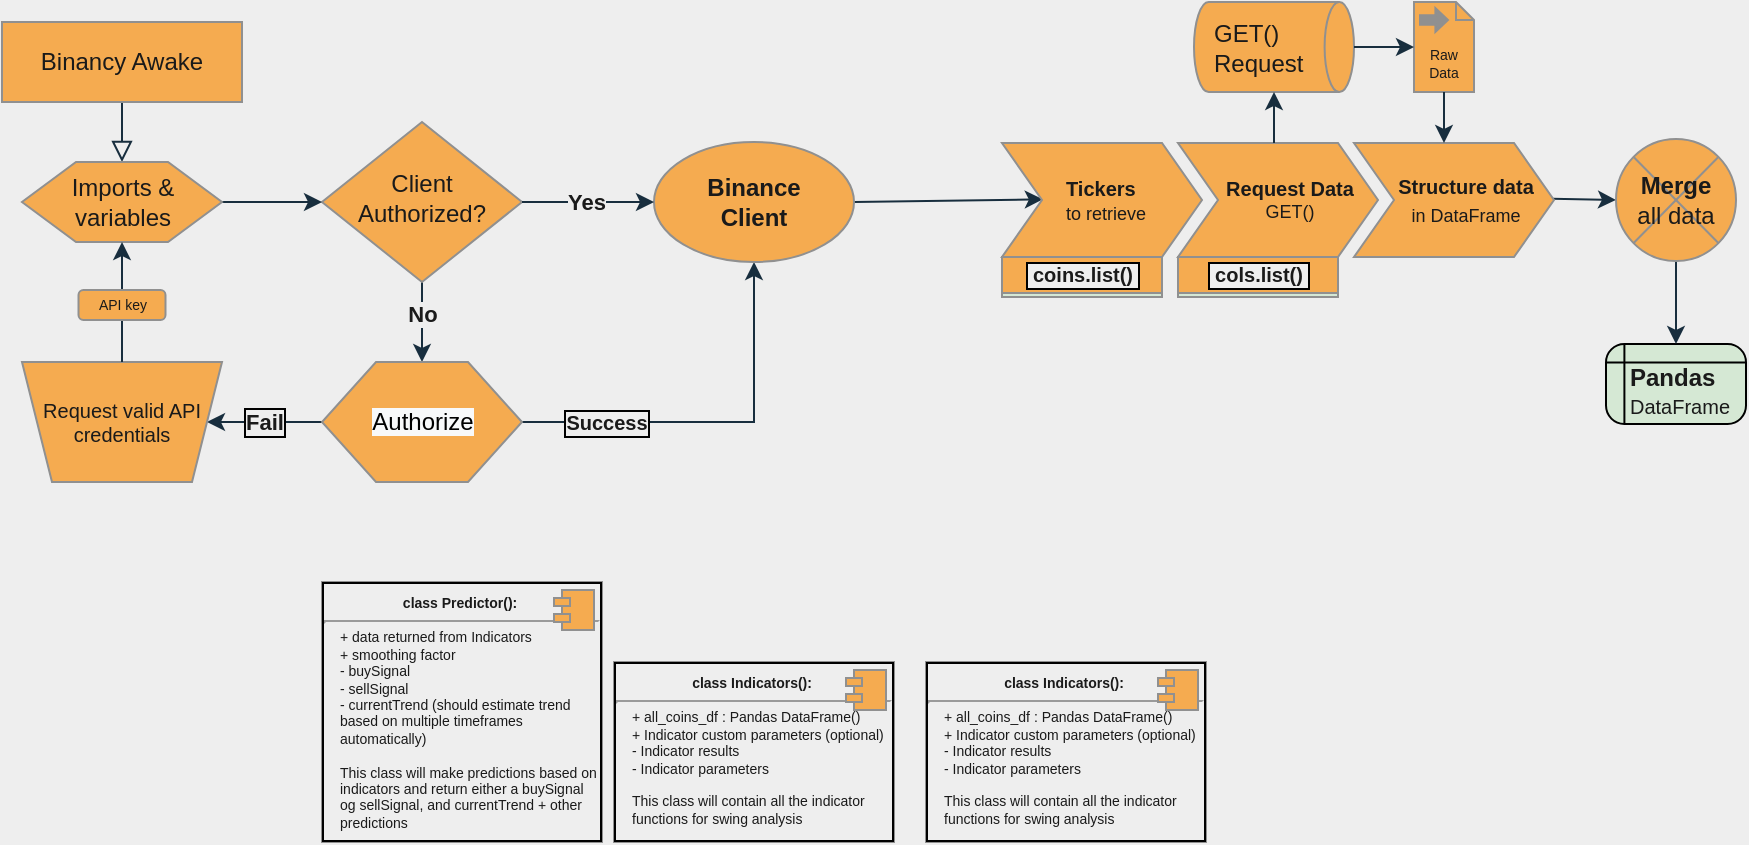 <mxfile>
    <diagram id="C5RBs43oDa-KdzZeNtuy" name="Page-1">
        <mxGraphModel dx="465" dy="387" grid="1" gridSize="10" guides="1" tooltips="1" connect="1" arrows="0" fold="1" page="1" pageScale="1" pageWidth="827" pageHeight="1169" background="#EEEEEE" math="0" shadow="0">
            <root>
                <mxCell id="WIyWlLk6GJQsqaUBKTNV-0"/>
                <mxCell id="WIyWlLk6GJQsqaUBKTNV-1" parent="WIyWlLk6GJQsqaUBKTNV-0"/>
                <mxCell id="WIyWlLk6GJQsqaUBKTNV-2" value="" style="html=1;jettySize=auto;orthogonalLoop=1;fontSize=11;endArrow=block;endFill=0;endSize=8;strokeWidth=1;shadow=0;labelBackgroundColor=none;edgeStyle=orthogonalEdgeStyle;entryX=0.5;entryY=0;entryDx=0;entryDy=0;rounded=0;strokeColor=#182E3E;fontColor=#1A1A1A;" parent="WIyWlLk6GJQsqaUBKTNV-1" source="WIyWlLk6GJQsqaUBKTNV-3" target="5IU3ZJmtMSGMFqscS8Sa-10" edge="1">
                    <mxGeometry relative="1" as="geometry">
                        <mxPoint x="258" y="149" as="targetPoint"/>
                    </mxGeometry>
                </mxCell>
                <mxCell id="WIyWlLk6GJQsqaUBKTNV-3" value="Binancy Awake" style="whiteSpace=wrap;html=1;fontSize=12;glass=0;strokeWidth=1;shadow=0;rounded=0;fillColor=#F5AB50;strokeColor=#909090;fontColor=#1A1A1A;" parent="WIyWlLk6GJQsqaUBKTNV-1" vertex="1">
                    <mxGeometry x="8" y="19" width="120" height="40" as="geometry"/>
                </mxCell>
                <mxCell id="5IU3ZJmtMSGMFqscS8Sa-41" value="No" style="edgeStyle=orthogonalEdgeStyle;orthogonalLoop=1;jettySize=auto;html=1;align=center;verticalAlign=middle;labelPosition=center;verticalLabelPosition=middle;spacing=2;spacingLeft=0;spacingTop=0;spacingRight=0;entryX=0.5;entryY=0;entryDx=0;entryDy=0;exitX=0.5;exitY=1;exitDx=0;exitDy=0;spacingBottom=0;fontStyle=1;rounded=0;strokeColor=#182E3E;fontColor=#1A1A1A;labelBackgroundColor=#EEEEEE;" parent="WIyWlLk6GJQsqaUBKTNV-1" source="WIyWlLk6GJQsqaUBKTNV-6" target="5IU3ZJmtMSGMFqscS8Sa-45" edge="1">
                    <mxGeometry x="-0.2" relative="1" as="geometry">
                        <Array as="points">
                            <mxPoint x="218" y="159"/>
                            <mxPoint x="218" y="159"/>
                        </Array>
                        <mxPoint as="offset"/>
                    </mxGeometry>
                </mxCell>
                <mxCell id="WIyWlLk6GJQsqaUBKTNV-6" value="Client Authorized?" style="rhombus;whiteSpace=wrap;html=1;shadow=0;fontFamily=Helvetica;fontSize=12;align=center;strokeWidth=1;spacing=6;spacingTop=-4;rounded=0;fillColor=#F5AB50;strokeColor=#909090;fontColor=#1A1A1A;" parent="WIyWlLk6GJQsqaUBKTNV-1" vertex="1">
                    <mxGeometry x="168" y="69" width="100" height="80" as="geometry"/>
                </mxCell>
                <mxCell id="5IU3ZJmtMSGMFqscS8Sa-18" value="" style="edgeStyle=orthogonalEdgeStyle;orthogonalLoop=1;jettySize=auto;html=1;rounded=0;strokeColor=#182E3E;fontColor=#1A1A1A;labelBackgroundColor=#EEEEEE;" parent="WIyWlLk6GJQsqaUBKTNV-1" source="5IU3ZJmtMSGMFqscS8Sa-10" target="WIyWlLk6GJQsqaUBKTNV-6" edge="1">
                    <mxGeometry relative="1" as="geometry"/>
                </mxCell>
                <mxCell id="5IU3ZJmtMSGMFqscS8Sa-10" value="Imports &amp;amp; &lt;br&gt;variables" style="verticalLabelPosition=middle;verticalAlign=middle;html=1;shape=hexagon;perimeter=hexagonPerimeter2;arcSize=6;size=0.27;labelPosition=center;align=center;labelBackgroundColor=none;labelBorderColor=none;shadow=0;rounded=0;fillColor=#F5AB50;strokeColor=#909090;fontColor=#1A1A1A;" parent="WIyWlLk6GJQsqaUBKTNV-1" vertex="1">
                    <mxGeometry x="18" y="89" width="100" height="40" as="geometry"/>
                </mxCell>
                <mxCell id="5IU3ZJmtMSGMFqscS8Sa-43" style="edgeStyle=orthogonalEdgeStyle;orthogonalLoop=1;jettySize=auto;html=1;labelBackgroundColor=none;align=center;verticalAlign=bottom;exitX=1;exitY=0.5;exitDx=0;exitDy=0;labelBorderColor=none;rounded=0;strokeColor=#182E3E;fontColor=#1A1A1A;entryX=0.5;entryY=1;entryDx=0;entryDy=0;entryPerimeter=0;" parent="WIyWlLk6GJQsqaUBKTNV-1" source="5IU3ZJmtMSGMFqscS8Sa-45" target="5IU3ZJmtMSGMFqscS8Sa-29" edge="1">
                    <mxGeometry relative="1" as="geometry">
                        <mxPoint x="430" y="219" as="targetPoint"/>
                        <Array as="points">
                            <mxPoint x="384" y="219"/>
                        </Array>
                    </mxGeometry>
                </mxCell>
                <mxCell id="5IU3ZJmtMSGMFqscS8Sa-44" value="Success" style="edgeLabel;align=center;verticalAlign=middle;resizable=0;points=[];labelPosition=center;verticalLabelPosition=middle;fontStyle=1;labelBorderColor=default;spacing=2;fontColor=#1A1A1A;fontSize=10;html=1;spacingTop=0;rounded=0;labelBackgroundColor=#EEEEEE;" parent="5IU3ZJmtMSGMFqscS8Sa-43" vertex="1" connectable="0">
                    <mxGeometry x="-0.647" y="3" relative="1" as="geometry">
                        <mxPoint x="7" y="3" as="offset"/>
                    </mxGeometry>
                </mxCell>
                <mxCell id="5IU3ZJmtMSGMFqscS8Sa-130" value="" style="orthogonalLoop=1;jettySize=auto;html=1;fontSize=9;fontColor=#1A1A1A;align=center;verticalAlign=middle;exitX=1;exitY=0.5;exitDx=0;exitDy=0;exitPerimeter=0;entryX=0.204;entryY=0.494;entryDx=0;entryDy=0;entryPerimeter=0;rounded=0;strokeColor=#182E3E;labelBackgroundColor=#EEEEEE;" parent="WIyWlLk6GJQsqaUBKTNV-1" source="5IU3ZJmtMSGMFqscS8Sa-29" target="5IU3ZJmtMSGMFqscS8Sa-125" edge="1">
                    <mxGeometry relative="1" as="geometry">
                        <mxPoint x="488" y="179" as="targetPoint"/>
                    </mxGeometry>
                </mxCell>
                <mxCell id="5IU3ZJmtMSGMFqscS8Sa-29" value="&lt;span&gt;Binance&lt;br&gt;Client&lt;/span&gt;" style="strokeWidth=1;html=1;shape=mxgraph.flowchart.start_1;whiteSpace=wrap;labelBackgroundColor=none;labelBorderColor=none;align=center;verticalAlign=middle;fontStyle=1;fillColor=#F5AB50;strokeColor=#909090;shadow=0;rounded=0;fontColor=#1A1A1A;" parent="WIyWlLk6GJQsqaUBKTNV-1" vertex="1">
                    <mxGeometry x="334" y="79" width="100" height="60" as="geometry"/>
                </mxCell>
                <mxCell id="5IU3ZJmtMSGMFqscS8Sa-30" value="Yes" style="edgeStyle=orthogonalEdgeStyle;orthogonalLoop=1;jettySize=auto;html=1;align=center;verticalAlign=middle;horizontal=1;fontStyle=1;exitX=1;exitY=0.5;exitDx=0;exitDy=0;spacing=0;rounded=0;strokeColor=#182E3E;fontColor=#1A1A1A;labelBackgroundColor=#EEEEEE;entryX=0;entryY=0.5;entryDx=0;entryDy=0;entryPerimeter=0;" parent="WIyWlLk6GJQsqaUBKTNV-1" source="WIyWlLk6GJQsqaUBKTNV-6" target="5IU3ZJmtMSGMFqscS8Sa-29" edge="1">
                    <mxGeometry x="-0.043" relative="1" as="geometry">
                        <mxPoint x="269" y="109" as="sourcePoint"/>
                        <mxPoint x="300" y="70" as="targetPoint"/>
                        <Array as="points"/>
                        <mxPoint as="offset"/>
                    </mxGeometry>
                </mxCell>
                <mxCell id="5IU3ZJmtMSGMFqscS8Sa-49" value="Fail" style="edgeStyle=orthogonalEdgeStyle;orthogonalLoop=1;jettySize=auto;html=1;align=center;verticalAlign=middle;fontStyle=1;labelBorderColor=default;fontColor=#1A1A1A;jumpSize=6;rounded=0;strokeColor=#182E3E;labelBackgroundColor=#EEEEEE;" parent="WIyWlLk6GJQsqaUBKTNV-1" source="5IU3ZJmtMSGMFqscS8Sa-45" target="5IU3ZJmtMSGMFqscS8Sa-48" edge="1">
                    <mxGeometry relative="1" as="geometry"/>
                </mxCell>
                <mxCell id="5IU3ZJmtMSGMFqscS8Sa-45" value="&#10;&#10;&lt;span style=&quot;color: rgb(0, 0, 0); font-family: helvetica; font-size: 12px; font-style: normal; font-weight: 400; letter-spacing: normal; text-align: center; text-indent: 0px; text-transform: none; word-spacing: 0px; background-color: rgb(248, 249, 250); display: inline; float: none;&quot;&gt;Authorize&lt;/span&gt;&#10;&#10;" style="verticalLabelPosition=middle;verticalAlign=middle;html=1;shape=hexagon;perimeter=hexagonPerimeter2;arcSize=6;size=0.27;shadow=0;labelBackgroundColor=none;labelBorderColor=none;labelPosition=center;align=center;rounded=0;fillColor=#F5AB50;strokeColor=#909090;fontColor=#1A1A1A;" parent="WIyWlLk6GJQsqaUBKTNV-1" vertex="1">
                    <mxGeometry x="168" y="189" width="100" height="60" as="geometry"/>
                </mxCell>
                <mxCell id="5IU3ZJmtMSGMFqscS8Sa-48" value="Request valid API credentials" style="verticalLabelPosition=middle;verticalAlign=middle;shape=trapezoid;perimeter=trapezoidPerimeter;size=0.15;arcSize=10;flipV=1;labelPosition=center;align=center;shadow=0;labelBackgroundColor=none;labelBorderColor=none;fontSize=10;html=1;whiteSpace=wrap;rounded=0;fillColor=#F5AB50;strokeColor=#909090;fontColor=#1A1A1A;" parent="WIyWlLk6GJQsqaUBKTNV-1" vertex="1">
                    <mxGeometry x="18" y="189" width="100" height="60" as="geometry"/>
                </mxCell>
                <mxCell id="5IU3ZJmtMSGMFqscS8Sa-67" value="" style="endArrow=classic;html=1;fontSize=10;align=center;verticalAlign=middle;exitX=0.5;exitY=0;exitDx=0;exitDy=0;entryX=0.5;entryY=1;entryDx=0;entryDy=0;rounded=0;strokeColor=#182E3E;fontColor=#1A1A1A;labelBackgroundColor=#EEEEEE;" parent="WIyWlLk6GJQsqaUBKTNV-1" source="5IU3ZJmtMSGMFqscS8Sa-48" target="5IU3ZJmtMSGMFqscS8Sa-10" edge="1">
                    <mxGeometry relative="1" as="geometry">
                        <mxPoint x="218" y="229" as="sourcePoint"/>
                        <mxPoint x="83" y="141" as="targetPoint"/>
                    </mxGeometry>
                </mxCell>
                <mxCell id="5IU3ZJmtMSGMFqscS8Sa-83" value="API key" style="strokeWidth=1;html=1;shadow=0;dashed=0;shape=mxgraph.ios.iTextInput;strokeColor=#909090;align=center;buttonText=;fontSize=7;labelBackgroundColor=none;labelBorderColor=none;fontColor=#1A1A1A;fillColor=#F5AB50;rounded=0;" parent="WIyWlLk6GJQsqaUBKTNV-1" vertex="1">
                    <mxGeometry x="46.25" y="153" width="43.5" height="15" as="geometry"/>
                </mxCell>
                <mxCell id="5IU3ZJmtMSGMFqscS8Sa-225" value="" style="endArrow=classic;html=1;labelBorderColor=default;fontSize=7;fontColor=#1A1A1A;startSize=18;align=center;verticalAlign=middle;jumpSize=6;entryX=0;entryY=0.5;entryDx=0;entryDy=0;exitX=0.99;exitY=0.488;exitDx=0;exitDy=0;exitPerimeter=0;rounded=0;strokeColor=#182E3E;labelBackgroundColor=#EEEEEE;" parent="WIyWlLk6GJQsqaUBKTNV-1" source="5IU3ZJmtMSGMFqscS8Sa-127" target="5IU3ZJmtMSGMFqscS8Sa-250" edge="1">
                    <mxGeometry x="492" y="149" width="50" height="50" as="geometry">
                        <mxPoint x="808" y="209" as="sourcePoint"/>
                        <mxPoint x="819" y="215.5" as="targetPoint"/>
                        <Array as="points"/>
                    </mxGeometry>
                </mxCell>
                <mxCell id="5IU3ZJmtMSGMFqscS8Sa-233" value="" style="group;rounded=0;fontColor=#1A1A1A;" parent="WIyWlLk6GJQsqaUBKTNV-1" vertex="1" connectable="0">
                    <mxGeometry x="508" y="9" width="276" height="300" as="geometry"/>
                </mxCell>
                <mxCell id="5IU3ZJmtMSGMFqscS8Sa-229" value="" style="group;rounded=0;fontColor=#1A1A1A;" parent="5IU3ZJmtMSGMFqscS8Sa-233" vertex="1" connectable="0">
                    <mxGeometry y="70.5" width="195" height="229.5" as="geometry"/>
                </mxCell>
                <mxCell id="5IU3ZJmtMSGMFqscS8Sa-125" value="&lt;span&gt;&lt;b&gt;Tickers &lt;/b&gt;&lt;br&gt;&lt;font style=&quot;font-size: 9px&quot;&gt;to retrieve&lt;/font&gt;&lt;/span&gt;" style="shape=step;perimeter=stepPerimeter;fixedSize=1;points=[];shadow=0;labelBackgroundColor=none;labelBorderColor=none;fontSize=10;fontColor=#1A1A1A;strokeColor=#909090;strokeWidth=1;fillColor=#F5AB50;align=left;verticalAlign=middle;html=1;whiteSpace=wrap;spacingLeft=30;rounded=0;" parent="5IU3ZJmtMSGMFqscS8Sa-229" vertex="1">
                    <mxGeometry width="100" height="57" as="geometry"/>
                </mxCell>
                <mxCell id="5IU3ZJmtMSGMFqscS8Sa-200" value="&amp;nbsp;coins.list()&amp;nbsp;" style="swimlane;fontStyle=1;childLayout=stackLayout;horizontal=1;startSize=18;horizontalStack=0;resizeParent=1;resizeParentMax=0;resizeLast=0;collapsible=1;marginBottom=0;align=center;fontSize=10;shadow=0;labelBorderColor=default;fontColor=#1A1A1A;strokeColor=#909090;strokeWidth=1;fillColor=#F5AB50;html=1;spacing=0;spacingLeft=0;spacingRight=0;spacingBottom=2;swimlaneFillColor=#D5E8D4;swimlaneLine=1;glass=0;dropTarget=1;container=0;autosize=1;direction=west;portConstraint=none;treeFolding=0;comic=0;flipV=1;flipH=1;arcSize=0;rounded=0;labelBackgroundColor=#EEEEEE;" parent="5IU3ZJmtMSGMFqscS8Sa-229" vertex="1" collapsed="1">
                    <mxGeometry y="57" width="80" height="20" as="geometry">
                        <mxRectangle y="57" width="80" height="76" as="alternateBounds"/>
                    </mxGeometry>
                </mxCell>
                <mxCell id="5IU3ZJmtMSGMFqscS8Sa-201" value="BTC" style="text;strokeColor=none;fillColor=none;spacingLeft=0;spacingRight=0;overflow=hidden;rotatable=0;points=[[0,0.5],[1,0.5]];portConstraint=eastwest;fontSize=7;shadow=0;labelBorderColor=default;fontColor=#1A1A1A;align=center;verticalAlign=middle;html=1;whiteSpace=wrap;spacing=0;spacingTop=0;spacingBottom=0;rounded=0;labelBackgroundColor=#EEEEEE;" parent="5IU3ZJmtMSGMFqscS8Sa-200" vertex="1">
                    <mxGeometry y="18" width="80" height="14" as="geometry"/>
                </mxCell>
                <mxCell id="5IU3ZJmtMSGMFqscS8Sa-202" value="DOGE" style="text;strokeColor=none;fillColor=none;spacingLeft=0;spacingRight=0;overflow=hidden;rotatable=0;points=[[0,0.5],[1,0.5]];portConstraint=eastwest;fontSize=7;shadow=0;labelBorderColor=default;fontColor=#1A1A1A;align=center;verticalAlign=middle;html=1;spacing=0;spacingTop=0;spacingBottom=0;rounded=0;labelBackgroundColor=#EEEEEE;" parent="5IU3ZJmtMSGMFqscS8Sa-200" vertex="1">
                    <mxGeometry y="32" width="80" height="14" as="geometry"/>
                </mxCell>
                <mxCell id="5IU3ZJmtMSGMFqscS8Sa-203" value="ETH" style="text;strokeColor=none;fillColor=none;spacingLeft=0;spacingRight=0;overflow=hidden;rotatable=0;points=[[0,0.5],[1,0.5]];portConstraint=eastwest;fontSize=7;shadow=0;labelBorderColor=default;fontColor=#1A1A1A;align=center;verticalAlign=middle;html=1;spacing=0;spacingBottom=1;spacingTop=0;rounded=0;labelBackgroundColor=#EEEEEE;" parent="5IU3ZJmtMSGMFqscS8Sa-200" vertex="1">
                    <mxGeometry y="46" width="80" height="15" as="geometry"/>
                </mxCell>
                <mxCell id="5IU3ZJmtMSGMFqscS8Sa-204" value="ADA" style="text;strokeColor=none;fillColor=none;spacingLeft=0;spacingRight=0;overflow=hidden;rotatable=0;points=[[0,0.5],[1,0.5]];portConstraint=eastwest;fontSize=7;shadow=0;labelBorderColor=default;fontColor=#1A1A1A;align=center;verticalAlign=middle;html=1;spacing=0;spacingBottom=0;spacingTop=-3;rounded=0;labelBackgroundColor=#EEEEEE;" parent="5IU3ZJmtMSGMFqscS8Sa-200" vertex="1">
                    <mxGeometry y="61" width="80" height="15" as="geometry"/>
                </mxCell>
                <mxCell id="5IU3ZJmtMSGMFqscS8Sa-231" value="" style="group;rounded=0;fontColor=#1A1A1A;" parent="5IU3ZJmtMSGMFqscS8Sa-233" vertex="1" connectable="0">
                    <mxGeometry x="88" width="100" height="206.5" as="geometry"/>
                </mxCell>
                <object label="&lt;div style=&quot;font-size: 12px&quot;&gt;GET() Request&lt;/div&gt;" symbol="f'{coin}USDT'" interval="client.KLINE_INTERVAL_1MINUTE" start_str="start_str" end_str="end_str" id="5IU3ZJmtMSGMFqscS8Sa-120">
                    <mxCell style="strokeWidth=1;html=1;shape=mxgraph.flowchart.direct_data;whiteSpace=wrap;shadow=0;labelBackgroundColor=none;labelBorderColor=none;fontSize=11;align=left;verticalAlign=middle;labelPosition=center;verticalLabelPosition=middle;spacingTop=0;spacingBottom=0;spacingRight=0;spacingLeft=8;fontStyle=0;fillColor=#F5AB50;strokeColor=#909090;fontColor=#1A1A1A;rounded=0;" parent="5IU3ZJmtMSGMFqscS8Sa-231" vertex="1">
                        <mxGeometry x="8" width="80" height="45" as="geometry"/>
                    </mxCell>
                </object>
                <mxCell id="5IU3ZJmtMSGMFqscS8Sa-230" value="" style="group;rounded=0;fontColor=#1A1A1A;" parent="5IU3ZJmtMSGMFqscS8Sa-231" vertex="1" connectable="0">
                    <mxGeometry y="70.5" width="100" height="136" as="geometry"/>
                </mxCell>
                <mxCell id="5IU3ZJmtMSGMFqscS8Sa-219" value="&amp;nbsp;cols.list()&amp;nbsp;" style="swimlane;fontStyle=1;childLayout=stackLayout;horizontal=1;startSize=18;horizontalStack=0;resizeParent=1;resizeParentMax=0;resizeLast=0;collapsible=1;marginBottom=0;align=center;fontSize=10;shadow=0;labelBorderColor=default;fontColor=#1A1A1A;strokeColor=#909090;strokeWidth=1;fillColor=#F5AB50;html=1;spacing=0;spacingLeft=0;spacingRight=0;spacingBottom=2;swimlaneFillColor=#D5E8D4;swimlaneLine=1;glass=0;dropTarget=1;container=0;autosize=1;direction=west;portConstraint=none;treeFolding=0;comic=0;flipV=1;flipH=1;arcSize=0;verticalAlign=middle;spacingTop=0;rounded=0;labelBackgroundColor=#EEEEEE;" parent="5IU3ZJmtMSGMFqscS8Sa-230" vertex="1" collapsed="1">
                    <mxGeometry y="57" width="80" height="20" as="geometry">
                        <mxRectangle y="57" width="80" height="79" as="alternateBounds"/>
                    </mxGeometry>
                </mxCell>
                <mxCell id="5IU3ZJmtMSGMFqscS8Sa-220" value="BTC" style="text;strokeColor=none;fillColor=none;spacingLeft=0;spacingRight=0;overflow=hidden;rotatable=0;points=[[0,0.5],[1,0.5]];portConstraint=eastwest;fontSize=7;shadow=0;labelBorderColor=default;fontColor=#1A1A1A;align=center;verticalAlign=middle;html=1;whiteSpace=wrap;spacing=0;spacingTop=0;spacingBottom=0;rounded=0;labelBackgroundColor=#EEEEEE;" parent="5IU3ZJmtMSGMFqscS8Sa-219" vertex="1">
                    <mxGeometry y="18" width="80" height="17" as="geometry"/>
                </mxCell>
                <mxCell id="5IU3ZJmtMSGMFqscS8Sa-221" value="DOGE" style="text;strokeColor=none;fillColor=none;spacingLeft=0;spacingRight=0;overflow=hidden;rotatable=0;points=[[0,0.5],[1,0.5]];portConstraint=eastwest;fontSize=7;shadow=0;labelBorderColor=default;fontColor=#1A1A1A;align=center;verticalAlign=middle;html=1;spacing=0;spacingTop=0;spacingBottom=0;rounded=0;labelBackgroundColor=#EEEEEE;" parent="5IU3ZJmtMSGMFqscS8Sa-219" vertex="1">
                    <mxGeometry y="35" width="80" height="14" as="geometry"/>
                </mxCell>
                <mxCell id="5IU3ZJmtMSGMFqscS8Sa-222" value="ETH" style="text;strokeColor=none;fillColor=none;spacingLeft=0;spacingRight=0;overflow=hidden;rotatable=0;points=[[0,0.5],[1,0.5]];portConstraint=eastwest;fontSize=7;shadow=0;labelBorderColor=default;fontColor=#1A1A1A;align=center;verticalAlign=middle;html=1;spacing=0;spacingBottom=1;spacingTop=0;rounded=0;labelBackgroundColor=#EEEEEE;" parent="5IU3ZJmtMSGMFqscS8Sa-219" vertex="1">
                    <mxGeometry y="49" width="80" height="15" as="geometry"/>
                </mxCell>
                <mxCell id="5IU3ZJmtMSGMFqscS8Sa-223" value="ADA" style="text;strokeColor=none;fillColor=none;spacingLeft=0;spacingRight=0;overflow=hidden;rotatable=0;points=[[0,0.5],[1,0.5]];portConstraint=eastwest;fontSize=7;shadow=0;labelBorderColor=default;fontColor=#1A1A1A;align=center;verticalAlign=middle;html=1;spacing=0;spacingBottom=0;spacingTop=-3;rounded=0;labelBackgroundColor=#EEEEEE;" parent="5IU3ZJmtMSGMFqscS8Sa-219" vertex="1">
                    <mxGeometry y="64" width="80" height="15" as="geometry"/>
                </mxCell>
                <mxCell id="5IU3ZJmtMSGMFqscS8Sa-126" value="&lt;div&gt;&lt;span&gt;&lt;b&gt;&lt;font style=&quot;font-size: 10px&quot;&gt;Request Data&lt;/font&gt;&lt;/b&gt;&lt;/span&gt;&lt;/div&gt;&lt;font size=&quot;1&quot;&gt;&lt;div style=&quot;font-size: 9px&quot;&gt;GET()&lt;/div&gt;&lt;/font&gt;" style="shape=step;perimeter=stepPerimeter;fixedSize=1;points=[];shadow=0;labelBackgroundColor=none;labelBorderColor=none;fontSize=8;fontColor=#1A1A1A;strokeColor=#909090;strokeWidth=1;fillColor=#F5AB50;align=center;verticalAlign=middle;whiteSpace=wrap;html=1;spacingLeft=12;labelPosition=center;verticalLabelPosition=middle;rounded=0;" parent="5IU3ZJmtMSGMFqscS8Sa-230" vertex="1">
                    <mxGeometry width="100" height="57" as="geometry"/>
                </mxCell>
                <mxCell id="5IU3ZJmtMSGMFqscS8Sa-210" value="" style="endArrow=classic;html=1;labelBorderColor=default;fontSize=7;fontColor=#1A1A1A;align=center;verticalAlign=middle;jumpSize=6;entryX=0.5;entryY=1;entryDx=0;entryDy=0;entryPerimeter=0;exitX=0.48;exitY=0;exitDx=0;exitDy=0;exitPerimeter=0;rounded=0;strokeColor=#182E3E;labelBackgroundColor=#EEEEEE;" parent="5IU3ZJmtMSGMFqscS8Sa-231" source="5IU3ZJmtMSGMFqscS8Sa-126" target="5IU3ZJmtMSGMFqscS8Sa-120" edge="1">
                    <mxGeometry width="50" height="50" relative="1" as="geometry">
                        <mxPoint x="640" y="130" as="sourcePoint"/>
                        <mxPoint x="630" y="180" as="targetPoint"/>
                    </mxGeometry>
                </mxCell>
                <mxCell id="5IU3ZJmtMSGMFqscS8Sa-232" value="" style="group;rounded=0;fontColor=#1A1A1A;" parent="5IU3ZJmtMSGMFqscS8Sa-233" vertex="1" connectable="0">
                    <mxGeometry x="176" width="100" height="127.5" as="geometry"/>
                </mxCell>
                <object label="Raw&lt;br&gt;Data" placeholders="1" type="list" name="klines" description="raw data from get() request" id="5IU3ZJmtMSGMFqscS8Sa-103">
                    <mxCell style="shape=mxgraph.bpmn.data;labelPosition=center;verticalLabelPosition=middle;align=center;verticalAlign=bottom;whiteSpace=wrap;size=9;html=1;bpmnTransferType=output;shadow=0;labelBackgroundColor=none;labelBorderColor=none;fontSize=7;spacingBottom=3;fillColor=#F5AB50;strokeColor=#909090;isCollection=0;rounded=0;fontColor=#1A1A1A;" parent="5IU3ZJmtMSGMFqscS8Sa-232" vertex="1">
                        <mxGeometry x="30" width="30" height="45" as="geometry"/>
                    </mxCell>
                </object>
                <object label="&lt;font style=&quot;font-size: 9px&quot;&gt;&lt;b&gt;&lt;font style=&quot;font-size: 10px&quot;&gt;Structure data&lt;br&gt;&lt;/font&gt;&lt;/b&gt;in DataFrame&lt;br&gt;&lt;/font&gt;" rows="" columns="" id="5IU3ZJmtMSGMFqscS8Sa-127">
                    <mxCell style="shape=step;perimeter=stepPerimeter;fixedSize=1;points=[];shadow=0;labelBackgroundColor=none;labelBorderColor=none;fontSize=11;fontColor=#1A1A1A;strokeColor=#909090;strokeWidth=1;fillColor=#F5AB50;align=center;verticalAlign=middle;html=1;spacingLeft=12;whiteSpace=wrap;spacing=0;rounded=0;" parent="5IU3ZJmtMSGMFqscS8Sa-232" vertex="1">
                        <mxGeometry y="70.5" width="100" height="57" as="geometry"/>
                    </mxCell>
                </object>
                <mxCell id="5IU3ZJmtMSGMFqscS8Sa-212" value="" style="endArrow=classic;html=1;labelBorderColor=default;fontSize=7;fontColor=#1A1A1A;align=center;verticalAlign=middle;jumpSize=6;entryX=0.45;entryY=0;entryDx=0;entryDy=0;entryPerimeter=0;exitX=0.5;exitY=1;exitDx=0;exitDy=0;exitPerimeter=0;rounded=0;strokeColor=#182E3E;labelBackgroundColor=#EEEEEE;" parent="5IU3ZJmtMSGMFqscS8Sa-232" source="5IU3ZJmtMSGMFqscS8Sa-103" target="5IU3ZJmtMSGMFqscS8Sa-127" edge="1">
                    <mxGeometry width="50" height="50" relative="1" as="geometry">
                        <mxPoint x="650" y="200" as="sourcePoint"/>
                        <mxPoint x="700" y="150" as="targetPoint"/>
                    </mxGeometry>
                </mxCell>
                <mxCell id="5IU3ZJmtMSGMFqscS8Sa-211" value="" style="endArrow=classic;html=1;labelBorderColor=default;fontSize=7;fontColor=#1A1A1A;align=center;verticalAlign=middle;jumpSize=6;entryX=0;entryY=0.5;entryDx=0;entryDy=0;entryPerimeter=0;exitX=1;exitY=0.5;exitDx=0;exitDy=0;exitPerimeter=0;rounded=0;strokeColor=#182E3E;labelBackgroundColor=#EEEEEE;" parent="5IU3ZJmtMSGMFqscS8Sa-233" source="5IU3ZJmtMSGMFqscS8Sa-120" target="5IU3ZJmtMSGMFqscS8Sa-103" edge="1">
                    <mxGeometry width="50" height="50" relative="1" as="geometry">
                        <mxPoint x="580" y="230" as="sourcePoint"/>
                        <mxPoint x="630" y="180" as="targetPoint"/>
                    </mxGeometry>
                </mxCell>
                <mxCell id="5IU3ZJmtMSGMFqscS8Sa-241" value="&lt;p style=&quot;margin: 0px ; margin-top: 6px ; text-align: center&quot;&gt;&lt;b&gt;class Indicators():&amp;nbsp;&lt;/b&gt;&lt;/p&gt;&lt;hr&gt;&lt;p style=&quot;margin: 0px ; margin-left: 8px&quot;&gt;+ all_coins_df : Pandas DataFrame()&lt;br&gt;&lt;/p&gt;&lt;p style=&quot;margin: 0px ; margin-left: 8px&quot;&gt;+ Indicator custom parameters (optional)&lt;/p&gt;&lt;p style=&quot;margin: 0px ; margin-left: 8px&quot;&gt;- Indicator results&lt;/p&gt;&lt;p style=&quot;margin: 0px ; margin-left: 8px&quot;&gt;- Indicator parameters&lt;/p&gt;&lt;p style=&quot;margin: 0px ; margin-left: 8px&quot;&gt;&lt;br&gt;&lt;/p&gt;&lt;p style=&quot;margin: 0px ; margin-left: 8px&quot;&gt;This class will contain all the indicator functions for swing analysis&lt;/p&gt;" style="align=left;overflow=fill;html=1;dropTarget=0;shadow=0;glass=0;labelBorderColor=default;comic=0;fontSize=7;fontColor=#1A1A1A;startSize=18;strokeColor=#909090;strokeWidth=1;fillColor=#F5AB50;rounded=0;labelBackgroundColor=#EEEEEE;whiteSpace=wrap;" parent="WIyWlLk6GJQsqaUBKTNV-1" vertex="1">
                    <mxGeometry x="314" y="339" width="140" height="90" as="geometry"/>
                </mxCell>
                <mxCell id="5IU3ZJmtMSGMFqscS8Sa-242" value="" style="shape=component;jettyWidth=8;jettyHeight=4;shadow=0;glass=0;labelBorderColor=default;comic=0;fontSize=7;fontColor=#1A1A1A;startSize=18;strokeColor=#909090;strokeWidth=1;fillColor=#F5AB50;align=center;verticalAlign=middle;html=1;rounded=0;labelBackgroundColor=#EEEEEE;" parent="5IU3ZJmtMSGMFqscS8Sa-241" vertex="1">
                    <mxGeometry x="1" width="20" height="20" relative="1" as="geometry">
                        <mxPoint x="-24" y="4" as="offset"/>
                    </mxGeometry>
                </mxCell>
                <mxCell id="5IU3ZJmtMSGMFqscS8Sa-243" value="&lt;p style=&quot;margin: 0px ; margin-top: 6px ; text-align: center&quot;&gt;&lt;b&gt;class Predictor():&amp;nbsp;&lt;/b&gt;&lt;/p&gt;&lt;hr&gt;&lt;p style=&quot;margin: 0px ; margin-left: 8px&quot;&gt;+ data returned from Indicators&lt;br&gt;&lt;/p&gt;&lt;p style=&quot;margin: 0px ; margin-left: 8px&quot;&gt;+ smoothing factor&lt;/p&gt;&lt;p style=&quot;margin: 0px ; margin-left: 8px&quot;&gt;- buySignal&lt;/p&gt;&lt;p style=&quot;margin: 0px ; margin-left: 8px&quot;&gt;- sellSignal&lt;/p&gt;&lt;p style=&quot;margin: 0px ; margin-left: 8px&quot;&gt;- currentTrend (should estimate trend based on multiple timeframes automatically)&lt;/p&gt;&lt;p style=&quot;margin: 0px ; margin-left: 8px&quot;&gt;&lt;br&gt;&lt;/p&gt;&lt;p style=&quot;margin: 0px ; margin-left: 8px&quot;&gt;This class will make predictions based on indicators and return either a buySignal og sellSignal, and currentTrend + other predictions&lt;/p&gt;" style="align=left;overflow=fill;html=1;dropTarget=0;shadow=0;glass=0;labelBorderColor=default;comic=0;fontSize=7;fontColor=#1A1A1A;startSize=18;strokeColor=#909090;strokeWidth=1;fillColor=#F5AB50;rounded=0;labelBackgroundColor=#EEEEEE;whiteSpace=wrap;" parent="WIyWlLk6GJQsqaUBKTNV-1" vertex="1">
                    <mxGeometry x="168" y="299" width="140" height="130" as="geometry"/>
                </mxCell>
                <mxCell id="5IU3ZJmtMSGMFqscS8Sa-244" value="" style="shape=component;jettyWidth=8;jettyHeight=4;shadow=0;glass=0;labelBorderColor=default;comic=0;fontSize=7;fontColor=#1A1A1A;startSize=18;strokeColor=#909090;strokeWidth=1;fillColor=#F5AB50;align=center;verticalAlign=middle;html=1;rounded=0;labelBackgroundColor=#EEEEEE;" parent="5IU3ZJmtMSGMFqscS8Sa-243" vertex="1">
                    <mxGeometry x="1" width="20" height="20" relative="1" as="geometry">
                        <mxPoint x="-24" y="4" as="offset"/>
                    </mxGeometry>
                </mxCell>
                <object label="&lt;div&gt;&lt;b&gt;&lt;font style=&quot;font-size: 12px&quot;&gt;Pandas&lt;/font&gt;&lt;/b&gt;&lt;/div&gt;&lt;div&gt;&lt;font style=&quot;font-size: 10px&quot;&gt; DataFrame&lt;/font&gt;&lt;/div&gt;&lt;font style=&quot;font-size: 11px&quot;&gt;&lt;br style=&quot;font-size: 11px&quot;&gt;&lt;/font&gt;" all_coins_df="pd.DataFrame()" id="5IU3ZJmtMSGMFqscS8Sa-246">
                    <mxCell style="shape=internalStorage;whiteSpace=wrap;html=1;dx=0;dy=0;rounded=1;arcSize=23;strokeWidth=1;shadow=0;labelBackgroundColor=none;labelBorderColor=none;sketch=0;fontSize=11;align=left;verticalAlign=middle;labelPosition=center;verticalLabelPosition=middle;spacingLeft=10;spacingTop=20;fillColor=#d5e8d4;strokeColor=#000000;spacingBottom=0;fontColor=#1A1A1A;" parent="WIyWlLk6GJQsqaUBKTNV-1" vertex="1">
                        <mxGeometry x="810" y="180" width="70" height="40" as="geometry"/>
                    </mxCell>
                </object>
                <mxCell id="5IU3ZJmtMSGMFqscS8Sa-252" style="rounded=1;sketch=0;orthogonalLoop=1;jettySize=auto;html=1;exitX=0.5;exitY=1;exitDx=0;exitDy=0;entryX=0.5;entryY=0;entryDx=0;entryDy=0;fontColor=#1A1A1A;strokeColor=#182E3E;" parent="WIyWlLk6GJQsqaUBKTNV-1" source="5IU3ZJmtMSGMFqscS8Sa-250" target="5IU3ZJmtMSGMFqscS8Sa-246" edge="1">
                    <mxGeometry relative="1" as="geometry"/>
                </mxCell>
                <object label="&lt;b&gt;Merge&lt;/b&gt;&lt;br&gt;all data" all_coins_df="DataFrame()" coin_df="DataFrame()" id="5IU3ZJmtMSGMFqscS8Sa-250">
                    <mxCell style="shape=sumEllipse;perimeter=ellipsePerimeter;whiteSpace=wrap;html=1;backgroundOutline=1;rounded=0;sketch=0;fontColor=#1A1A1A;strokeColor=#909090;fillColor=#F5AB50;" parent="WIyWlLk6GJQsqaUBKTNV-1" vertex="1">
                        <mxGeometry x="815" y="77.5" width="60" height="61" as="geometry"/>
                    </mxCell>
                </object>
                <mxCell id="0" value="&lt;p style=&quot;margin: 0px ; margin-top: 6px ; text-align: center&quot;&gt;&lt;b&gt;class Indicators():&amp;nbsp;&lt;/b&gt;&lt;/p&gt;&lt;hr&gt;&lt;p style=&quot;margin: 0px ; margin-left: 8px&quot;&gt;+ all_coins_df : Pandas DataFrame()&lt;br&gt;&lt;/p&gt;&lt;p style=&quot;margin: 0px ; margin-left: 8px&quot;&gt;+ Indicator custom parameters (optional)&lt;/p&gt;&lt;p style=&quot;margin: 0px ; margin-left: 8px&quot;&gt;- Indicator results&lt;/p&gt;&lt;p style=&quot;margin: 0px ; margin-left: 8px&quot;&gt;- Indicator parameters&lt;/p&gt;&lt;p style=&quot;margin: 0px ; margin-left: 8px&quot;&gt;&lt;br&gt;&lt;/p&gt;&lt;p style=&quot;margin: 0px ; margin-left: 8px&quot;&gt;This class will contain all the indicator functions for swing analysis&lt;/p&gt;" style="align=left;overflow=fill;html=1;dropTarget=0;shadow=0;glass=0;labelBorderColor=default;comic=0;fontSize=7;fontColor=#1A1A1A;startSize=18;strokeColor=#909090;strokeWidth=1;fillColor=#F5AB50;rounded=0;labelBackgroundColor=#EEEEEE;whiteSpace=wrap;" vertex="1" parent="WIyWlLk6GJQsqaUBKTNV-1">
                    <mxGeometry x="470" y="339" width="140" height="90" as="geometry"/>
                </mxCell>
                <mxCell id="1" value="" style="shape=component;jettyWidth=8;jettyHeight=4;shadow=0;glass=0;labelBorderColor=default;comic=0;fontSize=7;fontColor=#1A1A1A;startSize=18;strokeColor=#909090;strokeWidth=1;fillColor=#F5AB50;align=center;verticalAlign=middle;html=1;rounded=0;labelBackgroundColor=#EEEEEE;" vertex="1" parent="0">
                    <mxGeometry x="1" width="20" height="20" relative="1" as="geometry">
                        <mxPoint x="-24" y="4" as="offset"/>
                    </mxGeometry>
                </mxCell>
            </root>
        </mxGraphModel>
    </diagram>
</mxfile>